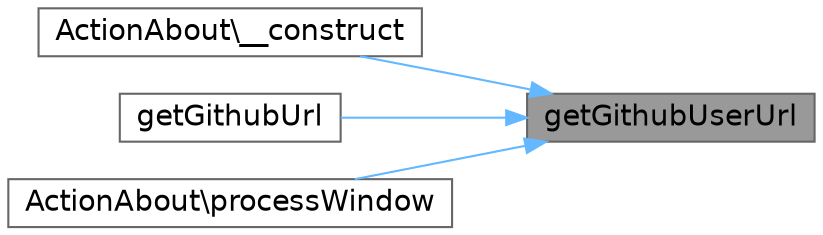 digraph "getGithubUserUrl"
{
 // LATEX_PDF_SIZE
  bgcolor="transparent";
  edge [fontname=Helvetica,fontsize=14,labelfontname=Helvetica,labelfontsize=14];
  node [fontname=Helvetica,fontsize=14,shape=box,height=0.2,width=0.4];
  rankdir="RL";
  Node1 [id="Node000001",label="getGithubUserUrl",height=0.2,width=0.4,color="gray40", fillcolor="grey60", style="filled", fontcolor="black",tooltip=" "];
  Node1 -> Node2 [id="edge1_Node000001_Node000002",dir="back",color="steelblue1",style="solid",tooltip=" "];
  Node2 [id="Node000002",label="ActionAbout\\__construct",height=0.2,width=0.4,color="grey40", fillcolor="white", style="filled",URL="$d5/d43/classActionAbout.html#a57b60b4976a2c5d1e40f2d11aa72aa7d",tooltip=" "];
  Node1 -> Node3 [id="edge2_Node000001_Node000003",dir="back",color="steelblue1",style="solid",tooltip=" "];
  Node3 [id="Node000003",label="getGithubUrl",height=0.2,width=0.4,color="grey40", fillcolor="white", style="filled",URL="$d6/de4/classUtil.html#a2961c860d044213f9ae1cec8f834a4aa",tooltip=" "];
  Node1 -> Node4 [id="edge3_Node000001_Node000004",dir="back",color="steelblue1",style="solid",tooltip=" "];
  Node4 [id="Node000004",label="ActionAbout\\processWindow",height=0.2,width=0.4,color="grey40", fillcolor="white", style="filled",URL="$d5/d43/classActionAbout.html#adba450ef82fe3ce72172fb9ab22588cb",tooltip=" "];
}

